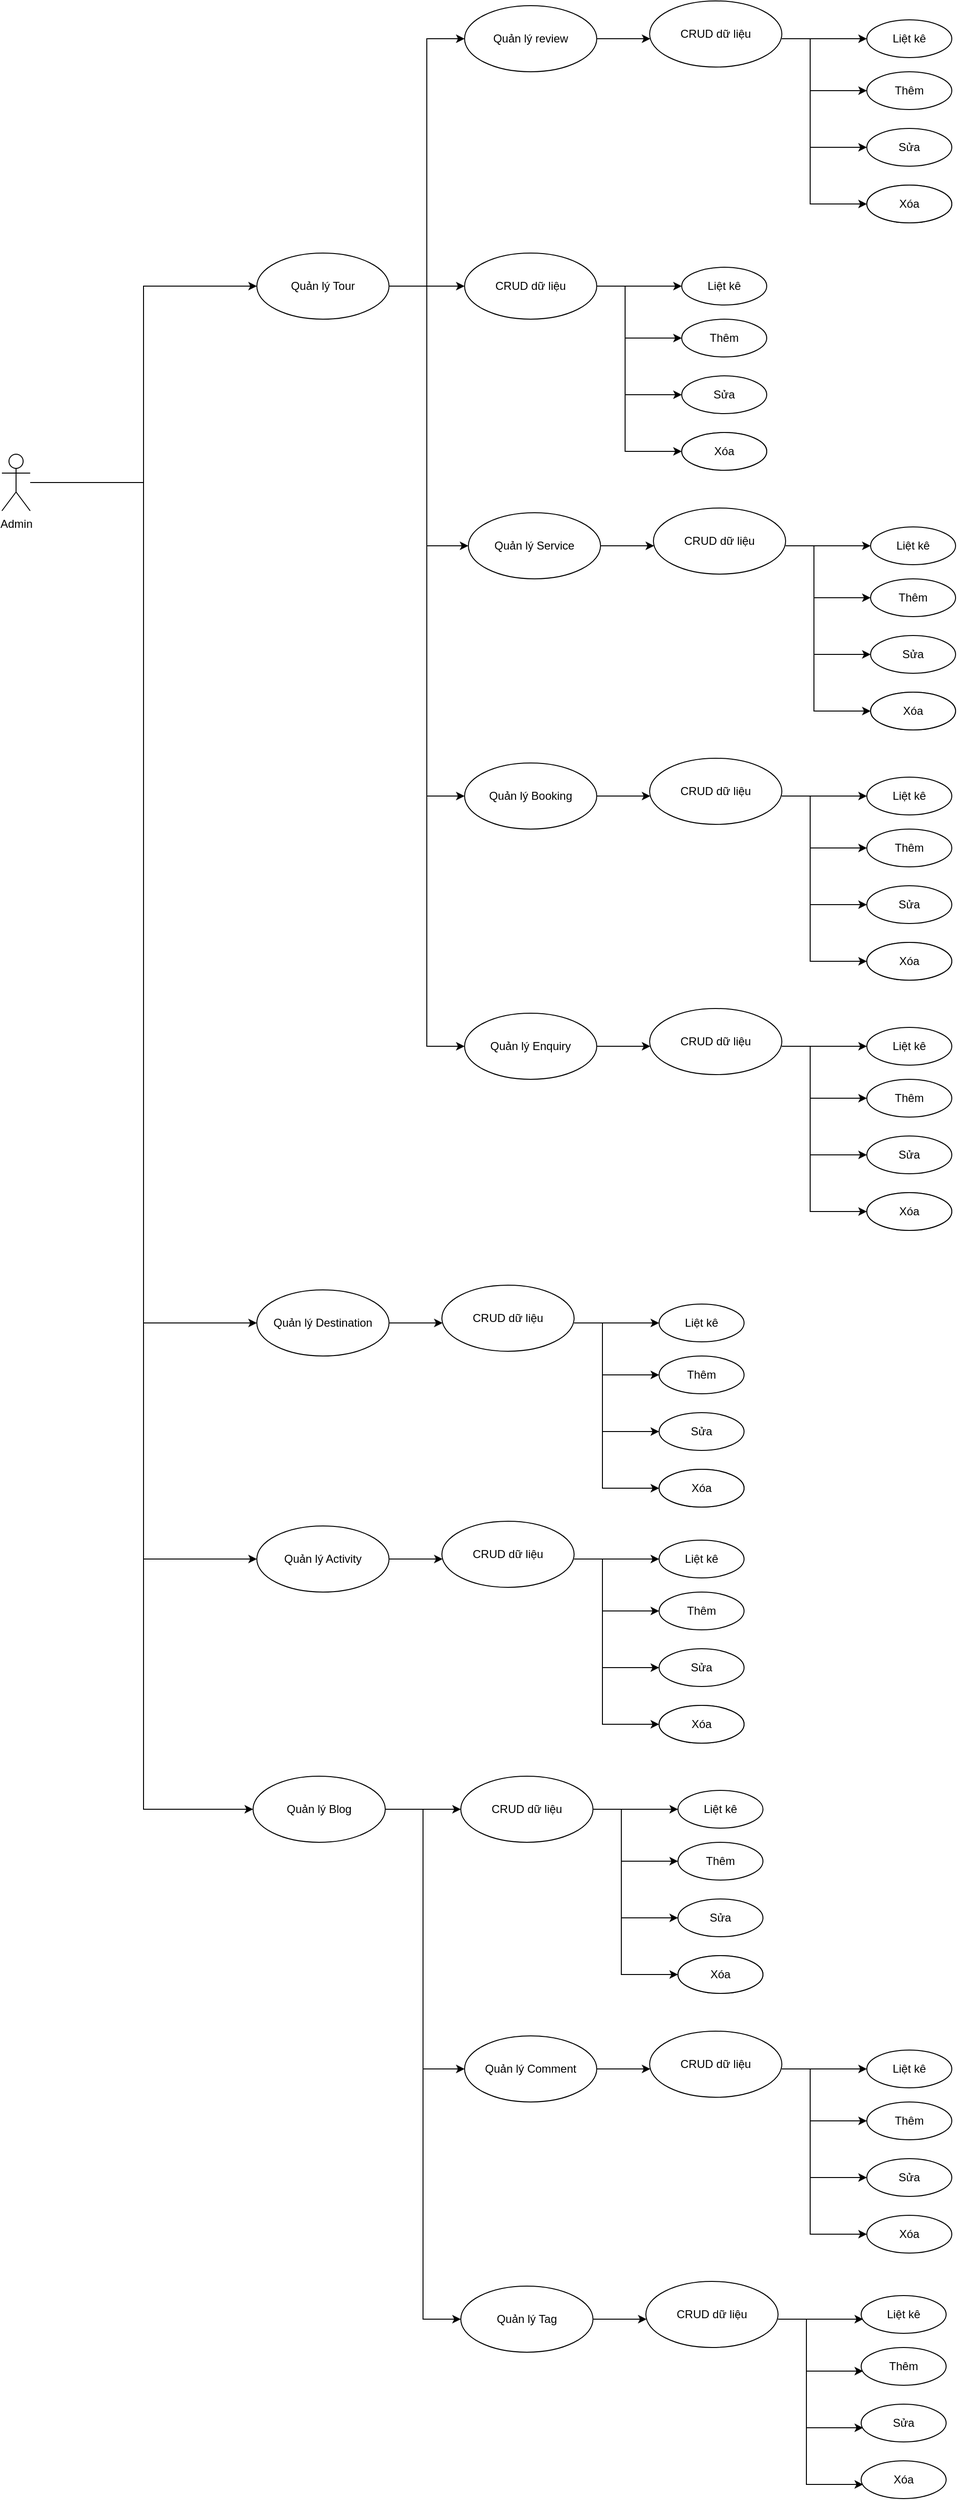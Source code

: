 <mxfile version="13.1.14" type="device"><diagram id="GY5owjUVBwKB3hP1b0sr" name="Page-1"><mxGraphModel dx="1102" dy="1734" grid="1" gridSize="10" guides="1" tooltips="1" connect="1" arrows="1" fold="1" page="1" pageScale="1" pageWidth="827" pageHeight="1169" math="0" shadow="0"><root><mxCell id="0"/><mxCell id="1" parent="0"/><mxCell id="kKIzDgicKrj0Kwh9tWQP-105" style="edgeStyle=orthogonalEdgeStyle;rounded=0;orthogonalLoop=1;jettySize=auto;html=1;" edge="1" parent="1" source="kKIzDgicKrj0Kwh9tWQP-3" target="kKIzDgicKrj0Kwh9tWQP-8"><mxGeometry relative="1" as="geometry"><Array as="points"><mxPoint x="160" y="310"/><mxPoint x="160" y="102"/></Array></mxGeometry></mxCell><mxCell id="kKIzDgicKrj0Kwh9tWQP-106" style="edgeStyle=orthogonalEdgeStyle;rounded=0;orthogonalLoop=1;jettySize=auto;html=1;" edge="1" parent="1" source="kKIzDgicKrj0Kwh9tWQP-3" target="kKIzDgicKrj0Kwh9tWQP-79"><mxGeometry relative="1" as="geometry"><Array as="points"><mxPoint x="160" y="310"/><mxPoint x="160" y="1200"/></Array></mxGeometry></mxCell><mxCell id="kKIzDgicKrj0Kwh9tWQP-107" style="edgeStyle=orthogonalEdgeStyle;rounded=0;orthogonalLoop=1;jettySize=auto;html=1;" edge="1" parent="1" source="kKIzDgicKrj0Kwh9tWQP-3" target="kKIzDgicKrj0Kwh9tWQP-91"><mxGeometry relative="1" as="geometry"><Array as="points"><mxPoint x="160" y="310"/><mxPoint x="160" y="1450"/></Array></mxGeometry></mxCell><mxCell id="kKIzDgicKrj0Kwh9tWQP-153" style="edgeStyle=orthogonalEdgeStyle;rounded=0;orthogonalLoop=1;jettySize=auto;html=1;" edge="1" parent="1" source="kKIzDgicKrj0Kwh9tWQP-3" target="kKIzDgicKrj0Kwh9tWQP-112"><mxGeometry relative="1" as="geometry"><Array as="points"><mxPoint x="160" y="310"/><mxPoint x="160" y="1715"/></Array></mxGeometry></mxCell><mxCell id="kKIzDgicKrj0Kwh9tWQP-3" value="Admin&lt;br&gt;" style="shape=umlActor;verticalLabelPosition=bottom;labelBackgroundColor=#ffffff;verticalAlign=top;html=1;" vertex="1" parent="1"><mxGeometry x="10" y="280" width="30" height="60" as="geometry"/></mxCell><mxCell id="kKIzDgicKrj0Kwh9tWQP-11" value="" style="edgeStyle=orthogonalEdgeStyle;rounded=0;orthogonalLoop=1;jettySize=auto;html=1;" edge="1" parent="1" source="kKIzDgicKrj0Kwh9tWQP-8" target="kKIzDgicKrj0Kwh9tWQP-10"><mxGeometry relative="1" as="geometry"/></mxCell><mxCell id="kKIzDgicKrj0Kwh9tWQP-102" style="edgeStyle=orthogonalEdgeStyle;rounded=0;orthogonalLoop=1;jettySize=auto;html=1;" edge="1" parent="1" source="kKIzDgicKrj0Kwh9tWQP-8" target="kKIzDgicKrj0Kwh9tWQP-9"><mxGeometry relative="1" as="geometry"><Array as="points"><mxPoint x="460" y="102"/><mxPoint x="460" y="377"/></Array></mxGeometry></mxCell><mxCell id="kKIzDgicKrj0Kwh9tWQP-103" style="edgeStyle=orthogonalEdgeStyle;rounded=0;orthogonalLoop=1;jettySize=auto;html=1;" edge="1" parent="1" source="kKIzDgicKrj0Kwh9tWQP-8" target="kKIzDgicKrj0Kwh9tWQP-55"><mxGeometry relative="1" as="geometry"><Array as="points"><mxPoint x="460" y="102"/><mxPoint x="460" y="642"/></Array></mxGeometry></mxCell><mxCell id="kKIzDgicKrj0Kwh9tWQP-104" style="edgeStyle=orthogonalEdgeStyle;rounded=0;orthogonalLoop=1;jettySize=auto;html=1;" edge="1" parent="1" source="kKIzDgicKrj0Kwh9tWQP-8" target="kKIzDgicKrj0Kwh9tWQP-67"><mxGeometry relative="1" as="geometry"><Array as="points"><mxPoint x="460" y="102"/><mxPoint x="460" y="907"/></Array></mxGeometry></mxCell><mxCell id="kKIzDgicKrj0Kwh9tWQP-166" style="edgeStyle=orthogonalEdgeStyle;rounded=0;orthogonalLoop=1;jettySize=auto;html=1;" edge="1" parent="1" source="kKIzDgicKrj0Kwh9tWQP-8" target="kKIzDgicKrj0Kwh9tWQP-155"><mxGeometry relative="1" as="geometry"><Array as="points"><mxPoint x="460" y="102"/><mxPoint x="460" y="-160"/></Array></mxGeometry></mxCell><mxCell id="kKIzDgicKrj0Kwh9tWQP-8" value="Quản lý Tour" style="ellipse;whiteSpace=wrap;html=1;" vertex="1" parent="1"><mxGeometry x="280" y="67" width="140" height="70" as="geometry"/></mxCell><mxCell id="kKIzDgicKrj0Kwh9tWQP-13" value="" style="edgeStyle=orthogonalEdgeStyle;rounded=0;orthogonalLoop=1;jettySize=auto;html=1;" edge="1" parent="1" source="kKIzDgicKrj0Kwh9tWQP-10" target="kKIzDgicKrj0Kwh9tWQP-12"><mxGeometry relative="1" as="geometry"><Array as="points"><mxPoint x="680" y="102"/><mxPoint x="680" y="102"/></Array></mxGeometry></mxCell><mxCell id="kKIzDgicKrj0Kwh9tWQP-10" value="CRUD dữ liệu" style="ellipse;whiteSpace=wrap;html=1;" vertex="1" parent="1"><mxGeometry x="500" y="67" width="140" height="70" as="geometry"/></mxCell><mxCell id="kKIzDgicKrj0Kwh9tWQP-12" value="Liệt kê" style="ellipse;whiteSpace=wrap;html=1;" vertex="1" parent="1"><mxGeometry x="730" y="82" width="90" height="40" as="geometry"/></mxCell><mxCell id="kKIzDgicKrj0Kwh9tWQP-41" value="" style="edgeStyle=orthogonalEdgeStyle;rounded=0;orthogonalLoop=1;jettySize=auto;html=1;" edge="1" parent="1" source="kKIzDgicKrj0Kwh9tWQP-9" target="kKIzDgicKrj0Kwh9tWQP-26"><mxGeometry relative="1" as="geometry"><Array as="points"><mxPoint x="690" y="377"/><mxPoint x="690" y="377"/></Array></mxGeometry></mxCell><mxCell id="kKIzDgicKrj0Kwh9tWQP-9" value="Quản lý Service" style="ellipse;whiteSpace=wrap;html=1;" vertex="1" parent="1"><mxGeometry x="504" y="342" width="140" height="70" as="geometry"/></mxCell><mxCell id="kKIzDgicKrj0Kwh9tWQP-18" style="edgeStyle=orthogonalEdgeStyle;rounded=0;orthogonalLoop=1;jettySize=auto;html=1;exitX=1;exitY=0.5;exitDx=0;exitDy=0;entryX=0;entryY=0.5;entryDx=0;entryDy=0;" edge="1" parent="1" source="kKIzDgicKrj0Kwh9tWQP-10" target="kKIzDgicKrj0Kwh9tWQP-19"><mxGeometry relative="1" as="geometry"><mxPoint x="670" y="327" as="targetPoint"/><mxPoint x="650" y="112" as="sourcePoint"/><Array as="points"><mxPoint x="670" y="102"/><mxPoint x="670" y="217"/></Array></mxGeometry></mxCell><mxCell id="kKIzDgicKrj0Kwh9tWQP-19" value="Sửa" style="ellipse;whiteSpace=wrap;html=1;" vertex="1" parent="1"><mxGeometry x="730" y="197" width="90" height="40" as="geometry"/></mxCell><mxCell id="kKIzDgicKrj0Kwh9tWQP-20" value="Thêm" style="ellipse;whiteSpace=wrap;html=1;" vertex="1" parent="1"><mxGeometry x="730" y="137" width="90" height="40" as="geometry"/></mxCell><mxCell id="kKIzDgicKrj0Kwh9tWQP-27" value="Thêm" style="ellipse;whiteSpace=wrap;html=1;" vertex="1" parent="1"><mxGeometry x="730" y="257" width="90" height="40" as="geometry"/></mxCell><mxCell id="kKIzDgicKrj0Kwh9tWQP-22" value="Xóa" style="ellipse;whiteSpace=wrap;html=1;" vertex="1" parent="1"><mxGeometry x="730" y="257" width="90" height="40" as="geometry"/></mxCell><mxCell id="kKIzDgicKrj0Kwh9tWQP-24" value="" style="edgeStyle=orthogonalEdgeStyle;rounded=0;orthogonalLoop=1;jettySize=auto;html=1;exitX=1;exitY=0.5;exitDx=0;exitDy=0;entryX=0;entryY=0.5;entryDx=0;entryDy=0;" edge="1" parent="1" source="kKIzDgicKrj0Kwh9tWQP-10" target="kKIzDgicKrj0Kwh9tWQP-20"><mxGeometry relative="1" as="geometry"><mxPoint x="640" y="107" as="sourcePoint"/><mxPoint x="660" y="197" as="targetPoint"/><Array as="points"><mxPoint x="670" y="102"/><mxPoint x="670" y="157"/></Array></mxGeometry></mxCell><mxCell id="kKIzDgicKrj0Kwh9tWQP-25" style="edgeStyle=orthogonalEdgeStyle;rounded=0;orthogonalLoop=1;jettySize=auto;html=1;entryX=0;entryY=0.5;entryDx=0;entryDy=0;exitX=1;exitY=0.5;exitDx=0;exitDy=0;" edge="1" parent="1" source="kKIzDgicKrj0Kwh9tWQP-10" target="kKIzDgicKrj0Kwh9tWQP-22"><mxGeometry relative="1" as="geometry"><mxPoint x="740" y="227" as="targetPoint"/><mxPoint x="650" y="107" as="sourcePoint"/><Array as="points"><mxPoint x="670" y="102"/><mxPoint x="670" y="277"/></Array></mxGeometry></mxCell><mxCell id="kKIzDgicKrj0Kwh9tWQP-26" value="CRUD dữ liệu" style="ellipse;whiteSpace=wrap;html=1;" vertex="1" parent="1"><mxGeometry x="700" y="337" width="140" height="70" as="geometry"/></mxCell><mxCell id="kKIzDgicKrj0Kwh9tWQP-32" value="" style="edgeStyle=orthogonalEdgeStyle;rounded=0;orthogonalLoop=1;jettySize=auto;html=1;" edge="1" parent="1" target="kKIzDgicKrj0Kwh9tWQP-33"><mxGeometry relative="1" as="geometry"><mxPoint x="840" y="377" as="sourcePoint"/><Array as="points"><mxPoint x="880" y="377"/><mxPoint x="880" y="377"/></Array></mxGeometry></mxCell><mxCell id="kKIzDgicKrj0Kwh9tWQP-33" value="Liệt kê" style="ellipse;whiteSpace=wrap;html=1;" vertex="1" parent="1"><mxGeometry x="930" y="357" width="90" height="40" as="geometry"/></mxCell><mxCell id="kKIzDgicKrj0Kwh9tWQP-34" style="edgeStyle=orthogonalEdgeStyle;rounded=0;orthogonalLoop=1;jettySize=auto;html=1;exitX=1;exitY=0.5;exitDx=0;exitDy=0;entryX=0;entryY=0.5;entryDx=0;entryDy=0;" edge="1" parent="1" target="kKIzDgicKrj0Kwh9tWQP-35"><mxGeometry relative="1" as="geometry"><mxPoint x="870" y="602" as="targetPoint"/><mxPoint x="840" y="377" as="sourcePoint"/><Array as="points"><mxPoint x="870" y="377"/><mxPoint x="870" y="492"/></Array></mxGeometry></mxCell><mxCell id="kKIzDgicKrj0Kwh9tWQP-35" value="Sửa" style="ellipse;whiteSpace=wrap;html=1;" vertex="1" parent="1"><mxGeometry x="930" y="472" width="90" height="40" as="geometry"/></mxCell><mxCell id="kKIzDgicKrj0Kwh9tWQP-36" value="Thêm" style="ellipse;whiteSpace=wrap;html=1;" vertex="1" parent="1"><mxGeometry x="930" y="412" width="90" height="40" as="geometry"/></mxCell><mxCell id="kKIzDgicKrj0Kwh9tWQP-42" value="Thêm" style="ellipse;whiteSpace=wrap;html=1;" vertex="1" parent="1"><mxGeometry x="930" y="532" width="90" height="40" as="geometry"/></mxCell><mxCell id="kKIzDgicKrj0Kwh9tWQP-37" value="Xóa" style="ellipse;whiteSpace=wrap;html=1;" vertex="1" parent="1"><mxGeometry x="930" y="532" width="90" height="40" as="geometry"/></mxCell><mxCell id="kKIzDgicKrj0Kwh9tWQP-38" value="" style="edgeStyle=orthogonalEdgeStyle;rounded=0;orthogonalLoop=1;jettySize=auto;html=1;exitX=1;exitY=0.5;exitDx=0;exitDy=0;entryX=0;entryY=0.5;entryDx=0;entryDy=0;" edge="1" parent="1" target="kKIzDgicKrj0Kwh9tWQP-36"><mxGeometry relative="1" as="geometry"><mxPoint x="840" y="377" as="sourcePoint"/><mxPoint x="860" y="472" as="targetPoint"/><Array as="points"><mxPoint x="870" y="377"/><mxPoint x="870" y="432"/></Array></mxGeometry></mxCell><mxCell id="kKIzDgicKrj0Kwh9tWQP-39" style="edgeStyle=orthogonalEdgeStyle;rounded=0;orthogonalLoop=1;jettySize=auto;html=1;entryX=0;entryY=0.5;entryDx=0;entryDy=0;exitX=1;exitY=0.5;exitDx=0;exitDy=0;" edge="1" parent="1" target="kKIzDgicKrj0Kwh9tWQP-37"><mxGeometry relative="1" as="geometry"><mxPoint x="940" y="502" as="targetPoint"/><mxPoint x="840" y="377" as="sourcePoint"/><Array as="points"><mxPoint x="870" y="377"/><mxPoint x="870" y="552"/></Array></mxGeometry></mxCell><mxCell id="kKIzDgicKrj0Kwh9tWQP-54" value="" style="edgeStyle=orthogonalEdgeStyle;rounded=0;orthogonalLoop=1;jettySize=auto;html=1;" edge="1" parent="1" source="kKIzDgicKrj0Kwh9tWQP-55" target="kKIzDgicKrj0Kwh9tWQP-56"><mxGeometry relative="1" as="geometry"><Array as="points"><mxPoint x="686" y="642"/><mxPoint x="686" y="642"/></Array></mxGeometry></mxCell><mxCell id="kKIzDgicKrj0Kwh9tWQP-55" value="Quản lý Booking" style="ellipse;whiteSpace=wrap;html=1;" vertex="1" parent="1"><mxGeometry x="500" y="607" width="140" height="70" as="geometry"/></mxCell><mxCell id="kKIzDgicKrj0Kwh9tWQP-56" value="CRUD dữ liệu" style="ellipse;whiteSpace=wrap;html=1;" vertex="1" parent="1"><mxGeometry x="696" y="602" width="140" height="70" as="geometry"/></mxCell><mxCell id="kKIzDgicKrj0Kwh9tWQP-57" value="" style="edgeStyle=orthogonalEdgeStyle;rounded=0;orthogonalLoop=1;jettySize=auto;html=1;" edge="1" parent="1" target="kKIzDgicKrj0Kwh9tWQP-58"><mxGeometry relative="1" as="geometry"><mxPoint x="836" y="642" as="sourcePoint"/><Array as="points"><mxPoint x="876" y="642"/><mxPoint x="876" y="642"/></Array></mxGeometry></mxCell><mxCell id="kKIzDgicKrj0Kwh9tWQP-58" value="Liệt kê" style="ellipse;whiteSpace=wrap;html=1;" vertex="1" parent="1"><mxGeometry x="926" y="622" width="90" height="40" as="geometry"/></mxCell><mxCell id="kKIzDgicKrj0Kwh9tWQP-59" style="edgeStyle=orthogonalEdgeStyle;rounded=0;orthogonalLoop=1;jettySize=auto;html=1;exitX=1;exitY=0.5;exitDx=0;exitDy=0;entryX=0;entryY=0.5;entryDx=0;entryDy=0;" edge="1" parent="1" target="kKIzDgicKrj0Kwh9tWQP-60"><mxGeometry relative="1" as="geometry"><mxPoint x="866" y="867" as="targetPoint"/><mxPoint x="836" y="642" as="sourcePoint"/><Array as="points"><mxPoint x="866" y="642"/><mxPoint x="866" y="757"/></Array></mxGeometry></mxCell><mxCell id="kKIzDgicKrj0Kwh9tWQP-60" value="Sửa" style="ellipse;whiteSpace=wrap;html=1;" vertex="1" parent="1"><mxGeometry x="926" y="737" width="90" height="40" as="geometry"/></mxCell><mxCell id="kKIzDgicKrj0Kwh9tWQP-61" value="Thêm" style="ellipse;whiteSpace=wrap;html=1;" vertex="1" parent="1"><mxGeometry x="926" y="677" width="90" height="40" as="geometry"/></mxCell><mxCell id="kKIzDgicKrj0Kwh9tWQP-62" value="Thêm" style="ellipse;whiteSpace=wrap;html=1;" vertex="1" parent="1"><mxGeometry x="926" y="797" width="90" height="40" as="geometry"/></mxCell><mxCell id="kKIzDgicKrj0Kwh9tWQP-63" value="Xóa" style="ellipse;whiteSpace=wrap;html=1;" vertex="1" parent="1"><mxGeometry x="926" y="797" width="90" height="40" as="geometry"/></mxCell><mxCell id="kKIzDgicKrj0Kwh9tWQP-64" value="" style="edgeStyle=orthogonalEdgeStyle;rounded=0;orthogonalLoop=1;jettySize=auto;html=1;exitX=1;exitY=0.5;exitDx=0;exitDy=0;entryX=0;entryY=0.5;entryDx=0;entryDy=0;" edge="1" parent="1" target="kKIzDgicKrj0Kwh9tWQP-61"><mxGeometry relative="1" as="geometry"><mxPoint x="836" y="642" as="sourcePoint"/><mxPoint x="856" y="737" as="targetPoint"/><Array as="points"><mxPoint x="866" y="642"/><mxPoint x="866" y="697"/></Array></mxGeometry></mxCell><mxCell id="kKIzDgicKrj0Kwh9tWQP-65" style="edgeStyle=orthogonalEdgeStyle;rounded=0;orthogonalLoop=1;jettySize=auto;html=1;entryX=0;entryY=0.5;entryDx=0;entryDy=0;exitX=1;exitY=0.5;exitDx=0;exitDy=0;" edge="1" parent="1" target="kKIzDgicKrj0Kwh9tWQP-63"><mxGeometry relative="1" as="geometry"><mxPoint x="936" y="767" as="targetPoint"/><mxPoint x="836" y="642" as="sourcePoint"/><Array as="points"><mxPoint x="866" y="642"/><mxPoint x="866" y="817"/></Array></mxGeometry></mxCell><mxCell id="kKIzDgicKrj0Kwh9tWQP-66" value="" style="edgeStyle=orthogonalEdgeStyle;rounded=0;orthogonalLoop=1;jettySize=auto;html=1;" edge="1" parent="1" source="kKIzDgicKrj0Kwh9tWQP-67" target="kKIzDgicKrj0Kwh9tWQP-68"><mxGeometry relative="1" as="geometry"><Array as="points"><mxPoint x="686" y="907"/><mxPoint x="686" y="907"/></Array></mxGeometry></mxCell><mxCell id="kKIzDgicKrj0Kwh9tWQP-67" value="Quản lý Enquiry" style="ellipse;whiteSpace=wrap;html=1;" vertex="1" parent="1"><mxGeometry x="500" y="872" width="140" height="70" as="geometry"/></mxCell><mxCell id="kKIzDgicKrj0Kwh9tWQP-68" value="CRUD dữ liệu" style="ellipse;whiteSpace=wrap;html=1;" vertex="1" parent="1"><mxGeometry x="696" y="867" width="140" height="70" as="geometry"/></mxCell><mxCell id="kKIzDgicKrj0Kwh9tWQP-69" value="" style="edgeStyle=orthogonalEdgeStyle;rounded=0;orthogonalLoop=1;jettySize=auto;html=1;" edge="1" parent="1" target="kKIzDgicKrj0Kwh9tWQP-70"><mxGeometry relative="1" as="geometry"><mxPoint x="836" y="907" as="sourcePoint"/><Array as="points"><mxPoint x="876" y="907"/><mxPoint x="876" y="907"/></Array></mxGeometry></mxCell><mxCell id="kKIzDgicKrj0Kwh9tWQP-70" value="Liệt kê" style="ellipse;whiteSpace=wrap;html=1;" vertex="1" parent="1"><mxGeometry x="926" y="887" width="90" height="40" as="geometry"/></mxCell><mxCell id="kKIzDgicKrj0Kwh9tWQP-71" style="edgeStyle=orthogonalEdgeStyle;rounded=0;orthogonalLoop=1;jettySize=auto;html=1;exitX=1;exitY=0.5;exitDx=0;exitDy=0;entryX=0;entryY=0.5;entryDx=0;entryDy=0;" edge="1" parent="1" target="kKIzDgicKrj0Kwh9tWQP-72"><mxGeometry relative="1" as="geometry"><mxPoint x="866" y="1132" as="targetPoint"/><mxPoint x="836" y="907" as="sourcePoint"/><Array as="points"><mxPoint x="866" y="907"/><mxPoint x="866" y="1022"/></Array></mxGeometry></mxCell><mxCell id="kKIzDgicKrj0Kwh9tWQP-72" value="Sửa" style="ellipse;whiteSpace=wrap;html=1;" vertex="1" parent="1"><mxGeometry x="926" y="1002" width="90" height="40" as="geometry"/></mxCell><mxCell id="kKIzDgicKrj0Kwh9tWQP-73" value="Thêm" style="ellipse;whiteSpace=wrap;html=1;" vertex="1" parent="1"><mxGeometry x="926" y="942" width="90" height="40" as="geometry"/></mxCell><mxCell id="kKIzDgicKrj0Kwh9tWQP-74" value="Thêm" style="ellipse;whiteSpace=wrap;html=1;" vertex="1" parent="1"><mxGeometry x="926" y="1062" width="90" height="40" as="geometry"/></mxCell><mxCell id="kKIzDgicKrj0Kwh9tWQP-75" value="Xóa" style="ellipse;whiteSpace=wrap;html=1;" vertex="1" parent="1"><mxGeometry x="926" y="1062" width="90" height="40" as="geometry"/></mxCell><mxCell id="kKIzDgicKrj0Kwh9tWQP-76" value="" style="edgeStyle=orthogonalEdgeStyle;rounded=0;orthogonalLoop=1;jettySize=auto;html=1;exitX=1;exitY=0.5;exitDx=0;exitDy=0;entryX=0;entryY=0.5;entryDx=0;entryDy=0;" edge="1" parent="1" target="kKIzDgicKrj0Kwh9tWQP-73"><mxGeometry relative="1" as="geometry"><mxPoint x="836" y="907" as="sourcePoint"/><mxPoint x="856" y="1002" as="targetPoint"/><Array as="points"><mxPoint x="866" y="907"/><mxPoint x="866" y="962"/></Array></mxGeometry></mxCell><mxCell id="kKIzDgicKrj0Kwh9tWQP-77" style="edgeStyle=orthogonalEdgeStyle;rounded=0;orthogonalLoop=1;jettySize=auto;html=1;entryX=0;entryY=0.5;entryDx=0;entryDy=0;exitX=1;exitY=0.5;exitDx=0;exitDy=0;" edge="1" parent="1" target="kKIzDgicKrj0Kwh9tWQP-75"><mxGeometry relative="1" as="geometry"><mxPoint x="936" y="1032" as="targetPoint"/><mxPoint x="836" y="907" as="sourcePoint"/><Array as="points"><mxPoint x="866" y="907"/><mxPoint x="866" y="1082"/></Array></mxGeometry></mxCell><mxCell id="kKIzDgicKrj0Kwh9tWQP-78" value="" style="edgeStyle=orthogonalEdgeStyle;rounded=0;orthogonalLoop=1;jettySize=auto;html=1;" edge="1" parent="1" source="kKIzDgicKrj0Kwh9tWQP-79" target="kKIzDgicKrj0Kwh9tWQP-80"><mxGeometry relative="1" as="geometry"><Array as="points"><mxPoint x="466" y="1200"/><mxPoint x="466" y="1200"/></Array></mxGeometry></mxCell><mxCell id="kKIzDgicKrj0Kwh9tWQP-79" value="Quản lý Destination" style="ellipse;whiteSpace=wrap;html=1;" vertex="1" parent="1"><mxGeometry x="280" y="1165" width="140" height="70" as="geometry"/></mxCell><mxCell id="kKIzDgicKrj0Kwh9tWQP-80" value="CRUD dữ liệu" style="ellipse;whiteSpace=wrap;html=1;" vertex="1" parent="1"><mxGeometry x="476" y="1160" width="140" height="70" as="geometry"/></mxCell><mxCell id="kKIzDgicKrj0Kwh9tWQP-81" value="" style="edgeStyle=orthogonalEdgeStyle;rounded=0;orthogonalLoop=1;jettySize=auto;html=1;" edge="1" parent="1" target="kKIzDgicKrj0Kwh9tWQP-82"><mxGeometry relative="1" as="geometry"><mxPoint x="616" y="1200" as="sourcePoint"/><Array as="points"><mxPoint x="656" y="1200"/><mxPoint x="656" y="1200"/></Array></mxGeometry></mxCell><mxCell id="kKIzDgicKrj0Kwh9tWQP-82" value="Liệt kê" style="ellipse;whiteSpace=wrap;html=1;" vertex="1" parent="1"><mxGeometry x="706" y="1180" width="90" height="40" as="geometry"/></mxCell><mxCell id="kKIzDgicKrj0Kwh9tWQP-83" style="edgeStyle=orthogonalEdgeStyle;rounded=0;orthogonalLoop=1;jettySize=auto;html=1;exitX=1;exitY=0.5;exitDx=0;exitDy=0;entryX=0;entryY=0.5;entryDx=0;entryDy=0;" edge="1" parent="1" target="kKIzDgicKrj0Kwh9tWQP-84"><mxGeometry relative="1" as="geometry"><mxPoint x="646" y="1425" as="targetPoint"/><mxPoint x="616" y="1200" as="sourcePoint"/><Array as="points"><mxPoint x="646" y="1200"/><mxPoint x="646" y="1315"/></Array></mxGeometry></mxCell><mxCell id="kKIzDgicKrj0Kwh9tWQP-84" value="Sửa" style="ellipse;whiteSpace=wrap;html=1;" vertex="1" parent="1"><mxGeometry x="706" y="1295" width="90" height="40" as="geometry"/></mxCell><mxCell id="kKIzDgicKrj0Kwh9tWQP-85" value="Thêm" style="ellipse;whiteSpace=wrap;html=1;" vertex="1" parent="1"><mxGeometry x="706" y="1235" width="90" height="40" as="geometry"/></mxCell><mxCell id="kKIzDgicKrj0Kwh9tWQP-86" value="Thêm" style="ellipse;whiteSpace=wrap;html=1;" vertex="1" parent="1"><mxGeometry x="706" y="1355" width="90" height="40" as="geometry"/></mxCell><mxCell id="kKIzDgicKrj0Kwh9tWQP-87" value="Xóa" style="ellipse;whiteSpace=wrap;html=1;" vertex="1" parent="1"><mxGeometry x="706" y="1355" width="90" height="40" as="geometry"/></mxCell><mxCell id="kKIzDgicKrj0Kwh9tWQP-88" value="" style="edgeStyle=orthogonalEdgeStyle;rounded=0;orthogonalLoop=1;jettySize=auto;html=1;exitX=1;exitY=0.5;exitDx=0;exitDy=0;entryX=0;entryY=0.5;entryDx=0;entryDy=0;" edge="1" parent="1" target="kKIzDgicKrj0Kwh9tWQP-85"><mxGeometry relative="1" as="geometry"><mxPoint x="616" y="1200" as="sourcePoint"/><mxPoint x="636" y="1295" as="targetPoint"/><Array as="points"><mxPoint x="646" y="1200"/><mxPoint x="646" y="1255"/></Array></mxGeometry></mxCell><mxCell id="kKIzDgicKrj0Kwh9tWQP-89" style="edgeStyle=orthogonalEdgeStyle;rounded=0;orthogonalLoop=1;jettySize=auto;html=1;entryX=0;entryY=0.5;entryDx=0;entryDy=0;exitX=1;exitY=0.5;exitDx=0;exitDy=0;" edge="1" parent="1" target="kKIzDgicKrj0Kwh9tWQP-87"><mxGeometry relative="1" as="geometry"><mxPoint x="716" y="1325" as="targetPoint"/><mxPoint x="616" y="1200" as="sourcePoint"/><Array as="points"><mxPoint x="646" y="1200"/><mxPoint x="646" y="1375"/></Array></mxGeometry></mxCell><mxCell id="kKIzDgicKrj0Kwh9tWQP-90" value="" style="edgeStyle=orthogonalEdgeStyle;rounded=0;orthogonalLoop=1;jettySize=auto;html=1;" edge="1" parent="1" source="kKIzDgicKrj0Kwh9tWQP-91" target="kKIzDgicKrj0Kwh9tWQP-92"><mxGeometry relative="1" as="geometry"><Array as="points"><mxPoint x="466" y="1450"/><mxPoint x="466" y="1450"/></Array></mxGeometry></mxCell><mxCell id="kKIzDgicKrj0Kwh9tWQP-91" value="Quản lý Activity" style="ellipse;whiteSpace=wrap;html=1;" vertex="1" parent="1"><mxGeometry x="280" y="1415" width="140" height="70" as="geometry"/></mxCell><mxCell id="kKIzDgicKrj0Kwh9tWQP-92" value="CRUD dữ liệu" style="ellipse;whiteSpace=wrap;html=1;" vertex="1" parent="1"><mxGeometry x="476" y="1410" width="140" height="70" as="geometry"/></mxCell><mxCell id="kKIzDgicKrj0Kwh9tWQP-93" value="" style="edgeStyle=orthogonalEdgeStyle;rounded=0;orthogonalLoop=1;jettySize=auto;html=1;" edge="1" parent="1" target="kKIzDgicKrj0Kwh9tWQP-94"><mxGeometry relative="1" as="geometry"><mxPoint x="616" y="1450" as="sourcePoint"/><Array as="points"><mxPoint x="656" y="1450"/><mxPoint x="656" y="1450"/></Array></mxGeometry></mxCell><mxCell id="kKIzDgicKrj0Kwh9tWQP-94" value="Liệt kê" style="ellipse;whiteSpace=wrap;html=1;" vertex="1" parent="1"><mxGeometry x="706" y="1430" width="90" height="40" as="geometry"/></mxCell><mxCell id="kKIzDgicKrj0Kwh9tWQP-95" style="edgeStyle=orthogonalEdgeStyle;rounded=0;orthogonalLoop=1;jettySize=auto;html=1;exitX=1;exitY=0.5;exitDx=0;exitDy=0;entryX=0;entryY=0.5;entryDx=0;entryDy=0;" edge="1" parent="1" target="kKIzDgicKrj0Kwh9tWQP-96"><mxGeometry relative="1" as="geometry"><mxPoint x="646" y="1675" as="targetPoint"/><mxPoint x="616" y="1450" as="sourcePoint"/><Array as="points"><mxPoint x="646" y="1450"/><mxPoint x="646" y="1565"/></Array></mxGeometry></mxCell><mxCell id="kKIzDgicKrj0Kwh9tWQP-96" value="Sửa" style="ellipse;whiteSpace=wrap;html=1;" vertex="1" parent="1"><mxGeometry x="706" y="1545" width="90" height="40" as="geometry"/></mxCell><mxCell id="kKIzDgicKrj0Kwh9tWQP-97" value="Thêm" style="ellipse;whiteSpace=wrap;html=1;" vertex="1" parent="1"><mxGeometry x="706" y="1485" width="90" height="40" as="geometry"/></mxCell><mxCell id="kKIzDgicKrj0Kwh9tWQP-98" value="Thêm" style="ellipse;whiteSpace=wrap;html=1;" vertex="1" parent="1"><mxGeometry x="706" y="1605" width="90" height="40" as="geometry"/></mxCell><mxCell id="kKIzDgicKrj0Kwh9tWQP-99" value="Xóa" style="ellipse;whiteSpace=wrap;html=1;" vertex="1" parent="1"><mxGeometry x="706" y="1605" width="90" height="40" as="geometry"/></mxCell><mxCell id="kKIzDgicKrj0Kwh9tWQP-100" value="" style="edgeStyle=orthogonalEdgeStyle;rounded=0;orthogonalLoop=1;jettySize=auto;html=1;exitX=1;exitY=0.5;exitDx=0;exitDy=0;entryX=0;entryY=0.5;entryDx=0;entryDy=0;" edge="1" parent="1" target="kKIzDgicKrj0Kwh9tWQP-97"><mxGeometry relative="1" as="geometry"><mxPoint x="616" y="1450" as="sourcePoint"/><mxPoint x="636" y="1545" as="targetPoint"/><Array as="points"><mxPoint x="646" y="1450"/><mxPoint x="646" y="1505"/></Array></mxGeometry></mxCell><mxCell id="kKIzDgicKrj0Kwh9tWQP-101" style="edgeStyle=orthogonalEdgeStyle;rounded=0;orthogonalLoop=1;jettySize=auto;html=1;entryX=0;entryY=0.5;entryDx=0;entryDy=0;exitX=1;exitY=0.5;exitDx=0;exitDy=0;" edge="1" parent="1" target="kKIzDgicKrj0Kwh9tWQP-99"><mxGeometry relative="1" as="geometry"><mxPoint x="716" y="1575" as="targetPoint"/><mxPoint x="616" y="1450" as="sourcePoint"/><Array as="points"><mxPoint x="646" y="1450"/><mxPoint x="646" y="1625"/></Array></mxGeometry></mxCell><mxCell id="kKIzDgicKrj0Kwh9tWQP-108" value="" style="edgeStyle=orthogonalEdgeStyle;rounded=0;orthogonalLoop=1;jettySize=auto;html=1;" edge="1" parent="1" source="kKIzDgicKrj0Kwh9tWQP-112" target="kKIzDgicKrj0Kwh9tWQP-114"><mxGeometry relative="1" as="geometry"/></mxCell><mxCell id="kKIzDgicKrj0Kwh9tWQP-109" style="edgeStyle=orthogonalEdgeStyle;rounded=0;orthogonalLoop=1;jettySize=auto;html=1;" edge="1" parent="1" source="kKIzDgicKrj0Kwh9tWQP-112" target="kKIzDgicKrj0Kwh9tWQP-117"><mxGeometry relative="1" as="geometry"><Array as="points"><mxPoint x="456" y="1715"/><mxPoint x="456" y="1990"/></Array></mxGeometry></mxCell><mxCell id="kKIzDgicKrj0Kwh9tWQP-110" style="edgeStyle=orthogonalEdgeStyle;rounded=0;orthogonalLoop=1;jettySize=auto;html=1;" edge="1" parent="1" source="kKIzDgicKrj0Kwh9tWQP-112" target="kKIzDgicKrj0Kwh9tWQP-131"><mxGeometry relative="1" as="geometry"><Array as="points"><mxPoint x="456" y="1715"/><mxPoint x="456" y="2255"/></Array></mxGeometry></mxCell><mxCell id="kKIzDgicKrj0Kwh9tWQP-112" value="Quản lý Blog" style="ellipse;whiteSpace=wrap;html=1;" vertex="1" parent="1"><mxGeometry x="276" y="1680" width="140" height="70" as="geometry"/></mxCell><mxCell id="kKIzDgicKrj0Kwh9tWQP-113" value="" style="edgeStyle=orthogonalEdgeStyle;rounded=0;orthogonalLoop=1;jettySize=auto;html=1;" edge="1" parent="1" source="kKIzDgicKrj0Kwh9tWQP-114" target="kKIzDgicKrj0Kwh9tWQP-115"><mxGeometry relative="1" as="geometry"><Array as="points"><mxPoint x="676" y="1715"/><mxPoint x="676" y="1715"/></Array></mxGeometry></mxCell><mxCell id="kKIzDgicKrj0Kwh9tWQP-114" value="CRUD dữ liệu" style="ellipse;whiteSpace=wrap;html=1;" vertex="1" parent="1"><mxGeometry x="496" y="1680" width="140" height="70" as="geometry"/></mxCell><mxCell id="kKIzDgicKrj0Kwh9tWQP-115" value="Liệt kê" style="ellipse;whiteSpace=wrap;html=1;" vertex="1" parent="1"><mxGeometry x="726" y="1695" width="90" height="40" as="geometry"/></mxCell><mxCell id="kKIzDgicKrj0Kwh9tWQP-116" value="" style="edgeStyle=orthogonalEdgeStyle;rounded=0;orthogonalLoop=1;jettySize=auto;html=1;" edge="1" parent="1" source="kKIzDgicKrj0Kwh9tWQP-117" target="kKIzDgicKrj0Kwh9tWQP-125"><mxGeometry relative="1" as="geometry"><Array as="points"><mxPoint x="686" y="1990"/><mxPoint x="686" y="1990"/></Array></mxGeometry></mxCell><mxCell id="kKIzDgicKrj0Kwh9tWQP-117" value="Quản lý Comment" style="ellipse;whiteSpace=wrap;html=1;" vertex="1" parent="1"><mxGeometry x="500" y="1955" width="140" height="70" as="geometry"/></mxCell><mxCell id="kKIzDgicKrj0Kwh9tWQP-118" style="edgeStyle=orthogonalEdgeStyle;rounded=0;orthogonalLoop=1;jettySize=auto;html=1;exitX=1;exitY=0.5;exitDx=0;exitDy=0;entryX=0;entryY=0.5;entryDx=0;entryDy=0;" edge="1" parent="1" source="kKIzDgicKrj0Kwh9tWQP-114" target="kKIzDgicKrj0Kwh9tWQP-119"><mxGeometry relative="1" as="geometry"><mxPoint x="666" y="1940" as="targetPoint"/><mxPoint x="646" y="1725" as="sourcePoint"/><Array as="points"><mxPoint x="666" y="1715"/><mxPoint x="666" y="1830"/></Array></mxGeometry></mxCell><mxCell id="kKIzDgicKrj0Kwh9tWQP-119" value="Sửa" style="ellipse;whiteSpace=wrap;html=1;" vertex="1" parent="1"><mxGeometry x="726" y="1810" width="90" height="40" as="geometry"/></mxCell><mxCell id="kKIzDgicKrj0Kwh9tWQP-120" value="Thêm" style="ellipse;whiteSpace=wrap;html=1;" vertex="1" parent="1"><mxGeometry x="726" y="1750" width="90" height="40" as="geometry"/></mxCell><mxCell id="kKIzDgicKrj0Kwh9tWQP-121" value="Thêm" style="ellipse;whiteSpace=wrap;html=1;" vertex="1" parent="1"><mxGeometry x="726" y="1870" width="90" height="40" as="geometry"/></mxCell><mxCell id="kKIzDgicKrj0Kwh9tWQP-122" value="Xóa" style="ellipse;whiteSpace=wrap;html=1;" vertex="1" parent="1"><mxGeometry x="726" y="1870" width="90" height="40" as="geometry"/></mxCell><mxCell id="kKIzDgicKrj0Kwh9tWQP-123" value="" style="edgeStyle=orthogonalEdgeStyle;rounded=0;orthogonalLoop=1;jettySize=auto;html=1;exitX=1;exitY=0.5;exitDx=0;exitDy=0;entryX=0;entryY=0.5;entryDx=0;entryDy=0;" edge="1" parent="1" source="kKIzDgicKrj0Kwh9tWQP-114" target="kKIzDgicKrj0Kwh9tWQP-120"><mxGeometry relative="1" as="geometry"><mxPoint x="636" y="1720" as="sourcePoint"/><mxPoint x="656" y="1810" as="targetPoint"/><Array as="points"><mxPoint x="666" y="1715"/><mxPoint x="666" y="1770"/></Array></mxGeometry></mxCell><mxCell id="kKIzDgicKrj0Kwh9tWQP-124" style="edgeStyle=orthogonalEdgeStyle;rounded=0;orthogonalLoop=1;jettySize=auto;html=1;entryX=0;entryY=0.5;entryDx=0;entryDy=0;exitX=1;exitY=0.5;exitDx=0;exitDy=0;" edge="1" parent="1" source="kKIzDgicKrj0Kwh9tWQP-114" target="kKIzDgicKrj0Kwh9tWQP-122"><mxGeometry relative="1" as="geometry"><mxPoint x="736" y="1840" as="targetPoint"/><mxPoint x="646" y="1720" as="sourcePoint"/><Array as="points"><mxPoint x="666" y="1715"/><mxPoint x="666" y="1890"/></Array></mxGeometry></mxCell><mxCell id="kKIzDgicKrj0Kwh9tWQP-125" value="CRUD dữ liệu" style="ellipse;whiteSpace=wrap;html=1;" vertex="1" parent="1"><mxGeometry x="696" y="1950" width="140" height="70" as="geometry"/></mxCell><mxCell id="kKIzDgicKrj0Kwh9tWQP-126" value="" style="edgeStyle=orthogonalEdgeStyle;rounded=0;orthogonalLoop=1;jettySize=auto;html=1;" edge="1" parent="1"><mxGeometry relative="1" as="geometry"><mxPoint x="836" y="1990" as="sourcePoint"/><Array as="points"><mxPoint x="876" y="1990"/><mxPoint x="876" y="1990"/></Array><mxPoint x="926" y="1990" as="targetPoint"/></mxGeometry></mxCell><mxCell id="kKIzDgicKrj0Kwh9tWQP-127" style="edgeStyle=orthogonalEdgeStyle;rounded=0;orthogonalLoop=1;jettySize=auto;html=1;exitX=1;exitY=0.5;exitDx=0;exitDy=0;entryX=0;entryY=0.5;entryDx=0;entryDy=0;" edge="1" parent="1"><mxGeometry relative="1" as="geometry"><mxPoint x="926" y="2105" as="targetPoint"/><mxPoint x="836" y="1990" as="sourcePoint"/><Array as="points"><mxPoint x="866" y="1990"/><mxPoint x="866" y="2105"/></Array></mxGeometry></mxCell><mxCell id="kKIzDgicKrj0Kwh9tWQP-128" value="" style="edgeStyle=orthogonalEdgeStyle;rounded=0;orthogonalLoop=1;jettySize=auto;html=1;exitX=1;exitY=0.5;exitDx=0;exitDy=0;entryX=0;entryY=0.5;entryDx=0;entryDy=0;" edge="1" parent="1"><mxGeometry relative="1" as="geometry"><mxPoint x="836" y="1990" as="sourcePoint"/><mxPoint x="926" y="2045" as="targetPoint"/><Array as="points"><mxPoint x="866" y="1990"/><mxPoint x="866" y="2045"/></Array></mxGeometry></mxCell><mxCell id="kKIzDgicKrj0Kwh9tWQP-129" style="edgeStyle=orthogonalEdgeStyle;rounded=0;orthogonalLoop=1;jettySize=auto;html=1;entryX=0;entryY=0.5;entryDx=0;entryDy=0;exitX=1;exitY=0.5;exitDx=0;exitDy=0;" edge="1" parent="1"><mxGeometry relative="1" as="geometry"><mxPoint x="926" y="2165" as="targetPoint"/><mxPoint x="836" y="1990" as="sourcePoint"/><Array as="points"><mxPoint x="866" y="1990"/><mxPoint x="866" y="2165"/></Array></mxGeometry></mxCell><mxCell id="kKIzDgicKrj0Kwh9tWQP-130" value="" style="edgeStyle=orthogonalEdgeStyle;rounded=0;orthogonalLoop=1;jettySize=auto;html=1;" edge="1" parent="1" source="kKIzDgicKrj0Kwh9tWQP-131" target="kKIzDgicKrj0Kwh9tWQP-132"><mxGeometry relative="1" as="geometry"><Array as="points"><mxPoint x="682" y="2255"/><mxPoint x="682" y="2255"/></Array></mxGeometry></mxCell><mxCell id="kKIzDgicKrj0Kwh9tWQP-131" value="Quản lý Tag" style="ellipse;whiteSpace=wrap;html=1;" vertex="1" parent="1"><mxGeometry x="496" y="2220" width="140" height="70" as="geometry"/></mxCell><mxCell id="kKIzDgicKrj0Kwh9tWQP-132" value="CRUD dữ liệu" style="ellipse;whiteSpace=wrap;html=1;" vertex="1" parent="1"><mxGeometry x="692" y="2215" width="140" height="70" as="geometry"/></mxCell><mxCell id="kKIzDgicKrj0Kwh9tWQP-133" value="" style="edgeStyle=orthogonalEdgeStyle;rounded=0;orthogonalLoop=1;jettySize=auto;html=1;" edge="1" parent="1"><mxGeometry relative="1" as="geometry"><mxPoint x="832" y="2255" as="sourcePoint"/><Array as="points"><mxPoint x="872" y="2255"/><mxPoint x="872" y="2255"/></Array><mxPoint x="922" y="2255" as="targetPoint"/></mxGeometry></mxCell><mxCell id="kKIzDgicKrj0Kwh9tWQP-134" style="edgeStyle=orthogonalEdgeStyle;rounded=0;orthogonalLoop=1;jettySize=auto;html=1;exitX=1;exitY=0.5;exitDx=0;exitDy=0;entryX=0;entryY=0.5;entryDx=0;entryDy=0;" edge="1" parent="1"><mxGeometry relative="1" as="geometry"><mxPoint x="922" y="2370" as="targetPoint"/><mxPoint x="832" y="2255" as="sourcePoint"/><Array as="points"><mxPoint x="862" y="2255"/><mxPoint x="862" y="2370"/></Array></mxGeometry></mxCell><mxCell id="kKIzDgicKrj0Kwh9tWQP-135" value="" style="edgeStyle=orthogonalEdgeStyle;rounded=0;orthogonalLoop=1;jettySize=auto;html=1;exitX=1;exitY=0.5;exitDx=0;exitDy=0;entryX=0;entryY=0.5;entryDx=0;entryDy=0;" edge="1" parent="1"><mxGeometry relative="1" as="geometry"><mxPoint x="832" y="2255" as="sourcePoint"/><mxPoint x="922" y="2310" as="targetPoint"/><Array as="points"><mxPoint x="862" y="2255"/><mxPoint x="862" y="2310"/></Array></mxGeometry></mxCell><mxCell id="kKIzDgicKrj0Kwh9tWQP-136" style="edgeStyle=orthogonalEdgeStyle;rounded=0;orthogonalLoop=1;jettySize=auto;html=1;entryX=0;entryY=0.5;entryDx=0;entryDy=0;exitX=1;exitY=0.5;exitDx=0;exitDy=0;" edge="1" parent="1"><mxGeometry relative="1" as="geometry"><mxPoint x="922" y="2430" as="targetPoint"/><mxPoint x="832" y="2255" as="sourcePoint"/><Array as="points"><mxPoint x="862" y="2255"/><mxPoint x="862" y="2430"/></Array></mxGeometry></mxCell><mxCell id="kKIzDgicKrj0Kwh9tWQP-145" value="Liệt kê" style="ellipse;whiteSpace=wrap;html=1;" vertex="1" parent="1"><mxGeometry x="926" y="1970" width="90" height="40" as="geometry"/></mxCell><mxCell id="kKIzDgicKrj0Kwh9tWQP-146" value="Sửa" style="ellipse;whiteSpace=wrap;html=1;" vertex="1" parent="1"><mxGeometry x="926" y="2085" width="90" height="40" as="geometry"/></mxCell><mxCell id="kKIzDgicKrj0Kwh9tWQP-147" value="Thêm" style="ellipse;whiteSpace=wrap;html=1;" vertex="1" parent="1"><mxGeometry x="926" y="2025" width="90" height="40" as="geometry"/></mxCell><mxCell id="kKIzDgicKrj0Kwh9tWQP-148" value="Xóa" style="ellipse;whiteSpace=wrap;html=1;" vertex="1" parent="1"><mxGeometry x="926" y="2145" width="90" height="40" as="geometry"/></mxCell><mxCell id="kKIzDgicKrj0Kwh9tWQP-149" value="Liệt kê" style="ellipse;whiteSpace=wrap;html=1;" vertex="1" parent="1"><mxGeometry x="920" y="2230" width="90" height="40" as="geometry"/></mxCell><mxCell id="kKIzDgicKrj0Kwh9tWQP-150" value="Sửa" style="ellipse;whiteSpace=wrap;html=1;" vertex="1" parent="1"><mxGeometry x="920" y="2345" width="90" height="40" as="geometry"/></mxCell><mxCell id="kKIzDgicKrj0Kwh9tWQP-151" value="Thêm" style="ellipse;whiteSpace=wrap;html=1;" vertex="1" parent="1"><mxGeometry x="920" y="2285" width="90" height="40" as="geometry"/></mxCell><mxCell id="kKIzDgicKrj0Kwh9tWQP-152" value="Xóa" style="ellipse;whiteSpace=wrap;html=1;" vertex="1" parent="1"><mxGeometry x="920" y="2405" width="90" height="40" as="geometry"/></mxCell><mxCell id="kKIzDgicKrj0Kwh9tWQP-154" value="" style="edgeStyle=orthogonalEdgeStyle;rounded=0;orthogonalLoop=1;jettySize=auto;html=1;" edge="1" parent="1" source="kKIzDgicKrj0Kwh9tWQP-155" target="kKIzDgicKrj0Kwh9tWQP-156"><mxGeometry relative="1" as="geometry"><Array as="points"><mxPoint x="686" y="-160"/><mxPoint x="686" y="-160"/></Array></mxGeometry></mxCell><mxCell id="kKIzDgicKrj0Kwh9tWQP-155" value="Quản lý review" style="ellipse;whiteSpace=wrap;html=1;" vertex="1" parent="1"><mxGeometry x="500" y="-195" width="140" height="70" as="geometry"/></mxCell><mxCell id="kKIzDgicKrj0Kwh9tWQP-156" value="CRUD dữ liệu" style="ellipse;whiteSpace=wrap;html=1;" vertex="1" parent="1"><mxGeometry x="696" y="-200" width="140" height="70" as="geometry"/></mxCell><mxCell id="kKIzDgicKrj0Kwh9tWQP-157" value="" style="edgeStyle=orthogonalEdgeStyle;rounded=0;orthogonalLoop=1;jettySize=auto;html=1;" edge="1" parent="1" target="kKIzDgicKrj0Kwh9tWQP-158"><mxGeometry relative="1" as="geometry"><mxPoint x="836" y="-160" as="sourcePoint"/><Array as="points"><mxPoint x="876" y="-160"/><mxPoint x="876" y="-160"/></Array></mxGeometry></mxCell><mxCell id="kKIzDgicKrj0Kwh9tWQP-158" value="Liệt kê" style="ellipse;whiteSpace=wrap;html=1;" vertex="1" parent="1"><mxGeometry x="926" y="-180" width="90" height="40" as="geometry"/></mxCell><mxCell id="kKIzDgicKrj0Kwh9tWQP-159" style="edgeStyle=orthogonalEdgeStyle;rounded=0;orthogonalLoop=1;jettySize=auto;html=1;exitX=1;exitY=0.5;exitDx=0;exitDy=0;entryX=0;entryY=0.5;entryDx=0;entryDy=0;" edge="1" parent="1" target="kKIzDgicKrj0Kwh9tWQP-160"><mxGeometry relative="1" as="geometry"><mxPoint x="866" y="65" as="targetPoint"/><mxPoint x="836" y="-160" as="sourcePoint"/><Array as="points"><mxPoint x="866" y="-160"/><mxPoint x="866" y="-45"/></Array></mxGeometry></mxCell><mxCell id="kKIzDgicKrj0Kwh9tWQP-160" value="Sửa" style="ellipse;whiteSpace=wrap;html=1;" vertex="1" parent="1"><mxGeometry x="926" y="-65" width="90" height="40" as="geometry"/></mxCell><mxCell id="kKIzDgicKrj0Kwh9tWQP-161" value="Thêm" style="ellipse;whiteSpace=wrap;html=1;" vertex="1" parent="1"><mxGeometry x="926" y="-125" width="90" height="40" as="geometry"/></mxCell><mxCell id="kKIzDgicKrj0Kwh9tWQP-162" value="Thêm" style="ellipse;whiteSpace=wrap;html=1;" vertex="1" parent="1"><mxGeometry x="926" y="-5" width="90" height="40" as="geometry"/></mxCell><mxCell id="kKIzDgicKrj0Kwh9tWQP-163" value="Xóa" style="ellipse;whiteSpace=wrap;html=1;" vertex="1" parent="1"><mxGeometry x="926" y="-5" width="90" height="40" as="geometry"/></mxCell><mxCell id="kKIzDgicKrj0Kwh9tWQP-164" value="" style="edgeStyle=orthogonalEdgeStyle;rounded=0;orthogonalLoop=1;jettySize=auto;html=1;exitX=1;exitY=0.5;exitDx=0;exitDy=0;entryX=0;entryY=0.5;entryDx=0;entryDy=0;" edge="1" parent="1" target="kKIzDgicKrj0Kwh9tWQP-161"><mxGeometry relative="1" as="geometry"><mxPoint x="836" y="-160" as="sourcePoint"/><mxPoint x="856" y="-65" as="targetPoint"/><Array as="points"><mxPoint x="866" y="-160"/><mxPoint x="866" y="-105"/></Array></mxGeometry></mxCell><mxCell id="kKIzDgicKrj0Kwh9tWQP-165" style="edgeStyle=orthogonalEdgeStyle;rounded=0;orthogonalLoop=1;jettySize=auto;html=1;entryX=0;entryY=0.5;entryDx=0;entryDy=0;exitX=1;exitY=0.5;exitDx=0;exitDy=0;" edge="1" parent="1" target="kKIzDgicKrj0Kwh9tWQP-163"><mxGeometry relative="1" as="geometry"><mxPoint x="936" y="-35" as="targetPoint"/><mxPoint x="836" y="-160" as="sourcePoint"/><Array as="points"><mxPoint x="866" y="-160"/><mxPoint x="866" y="15"/></Array></mxGeometry></mxCell></root></mxGraphModel></diagram></mxfile>